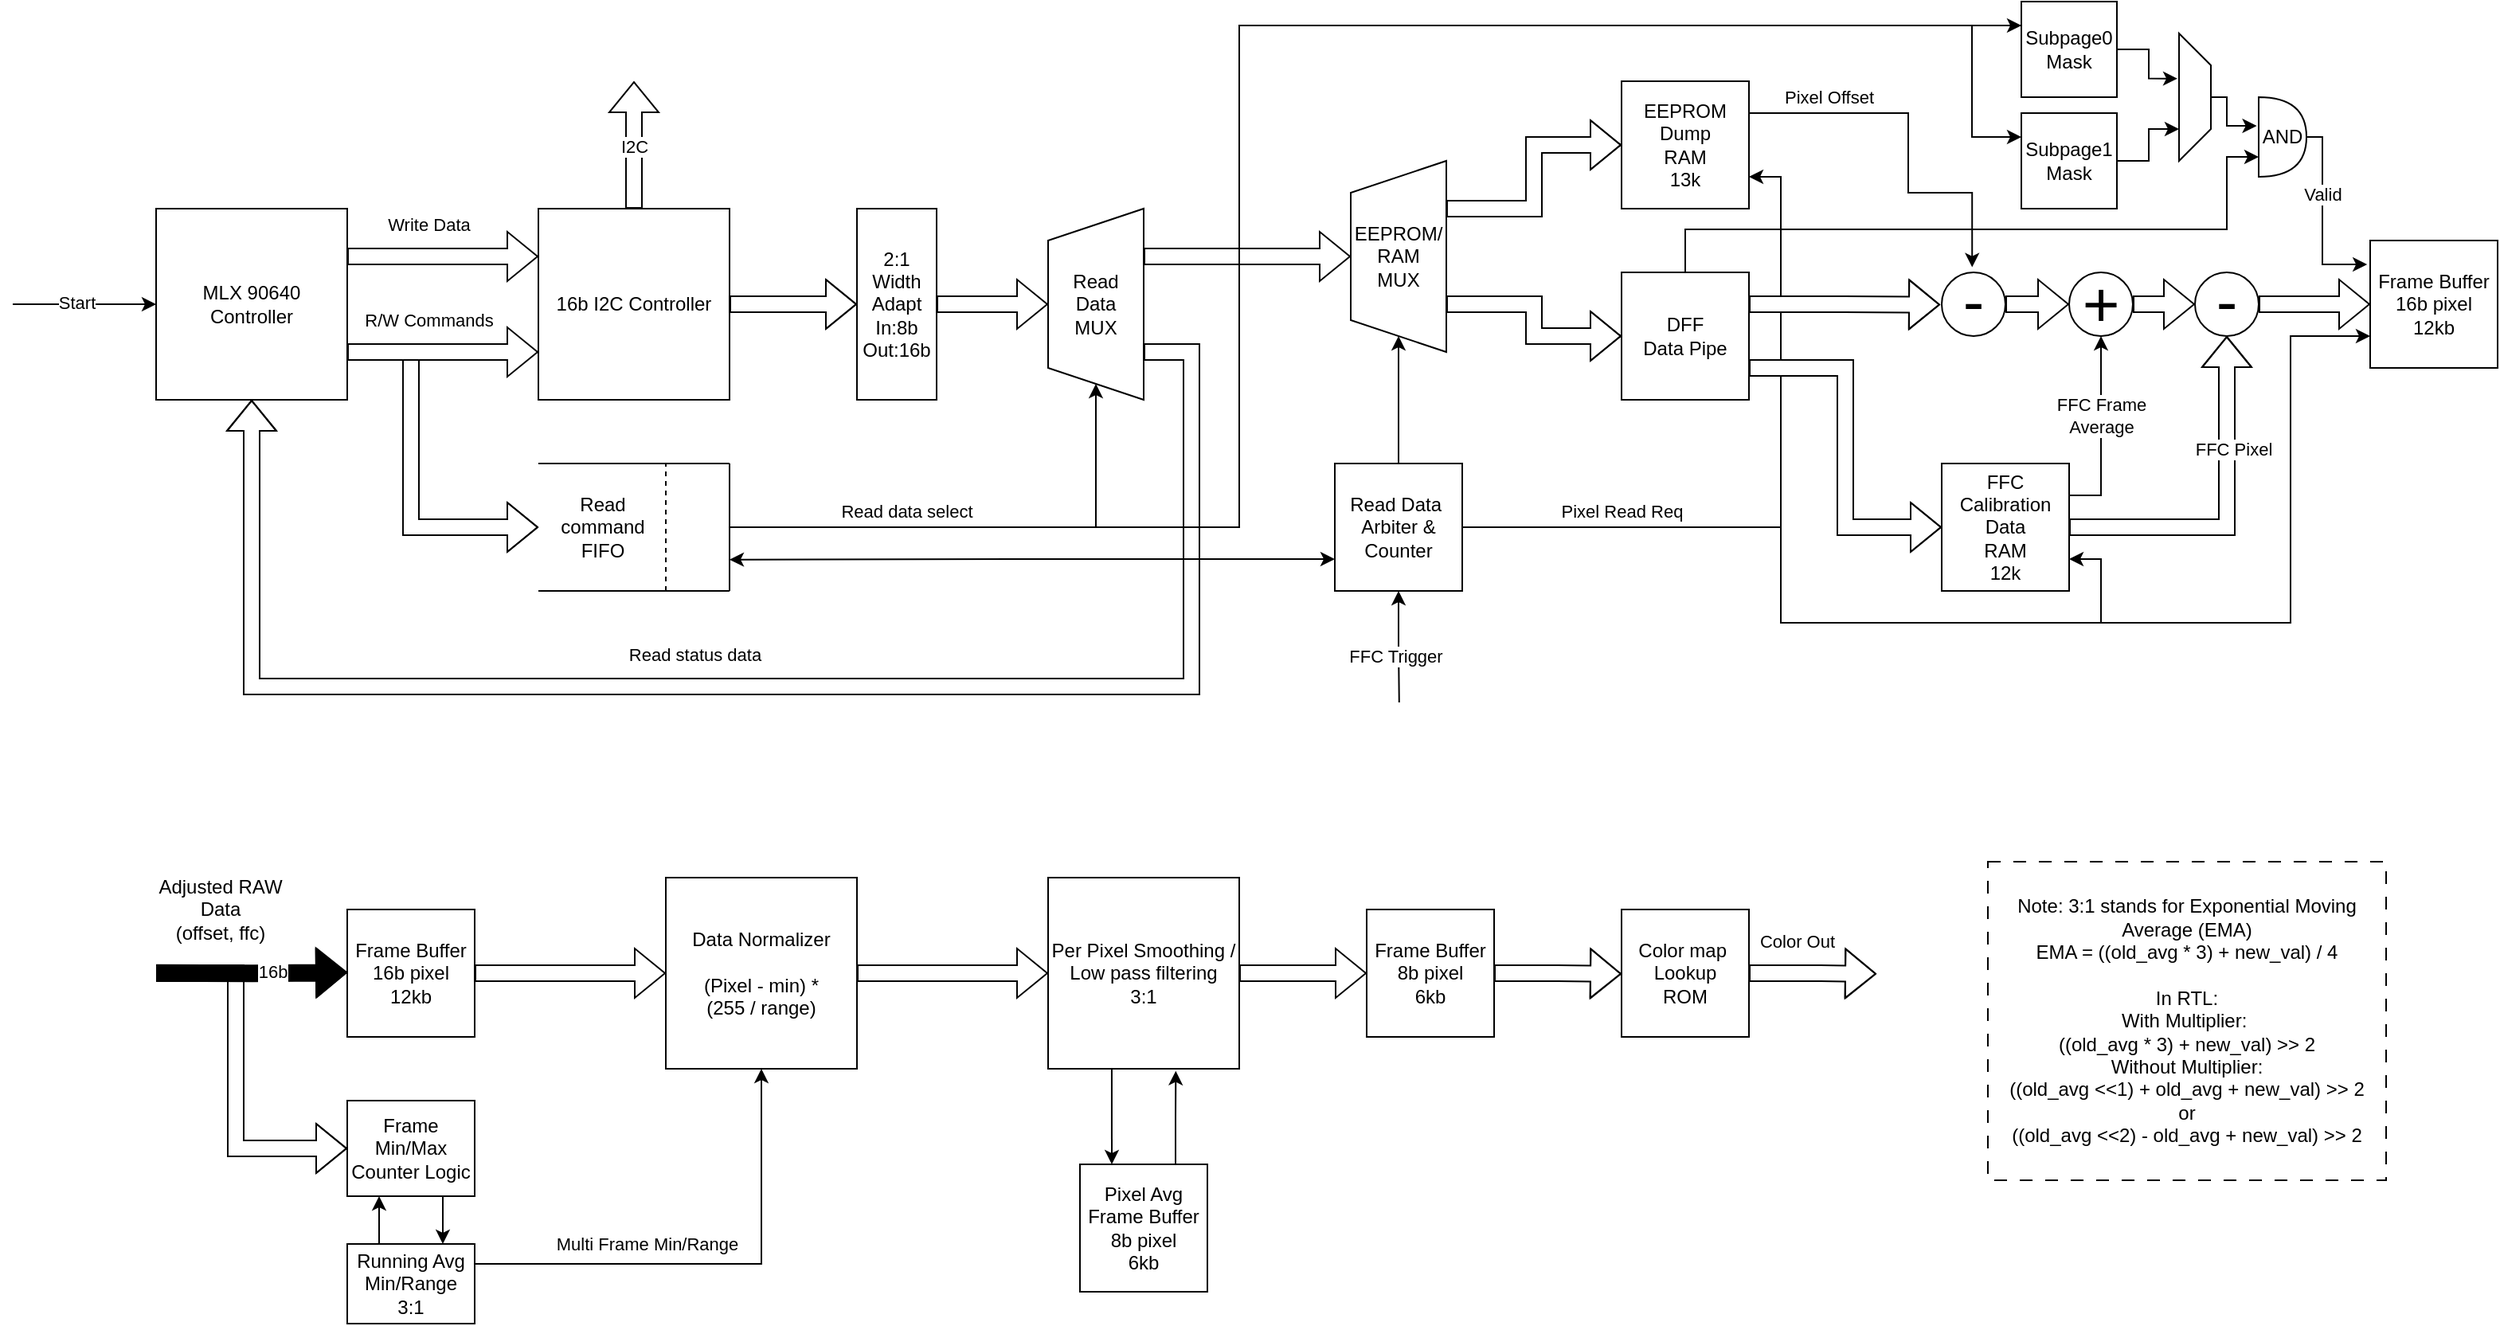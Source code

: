 <mxfile version="27.0.9">
  <diagram name="Page-1" id="Z5RqiM7LCU__gy7F8cRa">
    <mxGraphModel dx="1722" dy="1005" grid="1" gridSize="10" guides="1" tooltips="1" connect="1" arrows="1" fold="1" page="1" pageScale="1" pageWidth="827" pageHeight="1169" math="0" shadow="0">
      <root>
        <mxCell id="0" />
        <mxCell id="1" parent="0" />
        <mxCell id="lbUoqilaZoEb2tJVVRry-9" style="edgeStyle=orthogonalEdgeStyle;rounded=0;orthogonalLoop=1;jettySize=auto;html=1;exitX=1;exitY=0.75;exitDx=0;exitDy=0;shape=flexArrow;" parent="1" source="lbUoqilaZoEb2tJVVRry-1" edge="1">
          <mxGeometry relative="1" as="geometry">
            <mxPoint x="360" y="400" as="targetPoint" />
            <Array as="points">
              <mxPoint x="280" y="290" />
              <mxPoint x="280" y="400" />
            </Array>
          </mxGeometry>
        </mxCell>
        <mxCell id="lbUoqilaZoEb2tJVVRry-10" style="edgeStyle=orthogonalEdgeStyle;rounded=0;orthogonalLoop=1;jettySize=auto;html=1;exitX=1;exitY=0.75;exitDx=0;exitDy=0;entryX=0;entryY=0.75;entryDx=0;entryDy=0;shape=flexArrow;fillColor=default;" parent="1" source="lbUoqilaZoEb2tJVVRry-1" target="lbUoqilaZoEb2tJVVRry-2" edge="1">
          <mxGeometry relative="1" as="geometry" />
        </mxCell>
        <mxCell id="lbUoqilaZoEb2tJVVRry-11" value="R/W Commands" style="edgeLabel;html=1;align=center;verticalAlign=middle;resizable=0;points=[];" parent="lbUoqilaZoEb2tJVVRry-10" vertex="1" connectable="0">
          <mxGeometry x="0.123" y="1" relative="1" as="geometry">
            <mxPoint x="-17" y="-19" as="offset" />
          </mxGeometry>
        </mxCell>
        <mxCell id="lbUoqilaZoEb2tJVVRry-17" style="edgeStyle=orthogonalEdgeStyle;rounded=0;orthogonalLoop=1;jettySize=auto;html=1;exitX=1;exitY=0.25;exitDx=0;exitDy=0;entryX=0;entryY=0.25;entryDx=0;entryDy=0;shape=flexArrow;" parent="1" source="lbUoqilaZoEb2tJVVRry-1" target="lbUoqilaZoEb2tJVVRry-2" edge="1">
          <mxGeometry relative="1" as="geometry" />
        </mxCell>
        <mxCell id="lbUoqilaZoEb2tJVVRry-18" value="Write Data" style="edgeLabel;html=1;align=center;verticalAlign=middle;resizable=0;points=[];" parent="lbUoqilaZoEb2tJVVRry-17" vertex="1" connectable="0">
          <mxGeometry x="-0.262" relative="1" as="geometry">
            <mxPoint x="6" y="-20" as="offset" />
          </mxGeometry>
        </mxCell>
        <mxCell id="lbUoqilaZoEb2tJVVRry-1" value="MLX 90640&lt;div&gt;Controller&lt;/div&gt;" style="whiteSpace=wrap;html=1;aspect=fixed;" parent="1" vertex="1">
          <mxGeometry x="120" y="200" width="120" height="120" as="geometry" />
        </mxCell>
        <mxCell id="lbUoqilaZoEb2tJVVRry-20" style="edgeStyle=orthogonalEdgeStyle;rounded=0;orthogonalLoop=1;jettySize=auto;html=1;exitX=1;exitY=0.5;exitDx=0;exitDy=0;shape=flexArrow;" parent="1" source="lbUoqilaZoEb2tJVVRry-2" edge="1">
          <mxGeometry relative="1" as="geometry">
            <mxPoint x="560" y="260" as="targetPoint" />
          </mxGeometry>
        </mxCell>
        <mxCell id="lbUoqilaZoEb2tJVVRry-2" value="16b I2C Controller" style="rounded=0;whiteSpace=wrap;html=1;" parent="1" vertex="1">
          <mxGeometry x="360" y="200" width="120" height="120" as="geometry" />
        </mxCell>
        <mxCell id="lbUoqilaZoEb2tJVVRry-13" value="" style="shape=flexArrow;endArrow=classic;html=1;rounded=0;exitX=0.5;exitY=0;exitDx=0;exitDy=0;" parent="1" source="lbUoqilaZoEb2tJVVRry-2" edge="1">
          <mxGeometry width="50" height="50" relative="1" as="geometry">
            <mxPoint x="440" y="180" as="sourcePoint" />
            <mxPoint x="420" y="120" as="targetPoint" />
          </mxGeometry>
        </mxCell>
        <mxCell id="lbUoqilaZoEb2tJVVRry-14" value="I2C" style="edgeLabel;html=1;align=center;verticalAlign=middle;resizable=0;points=[];" parent="lbUoqilaZoEb2tJVVRry-13" vertex="1" connectable="0">
          <mxGeometry x="-0.436" y="3" relative="1" as="geometry">
            <mxPoint x="3" y="-17" as="offset" />
          </mxGeometry>
        </mxCell>
        <mxCell id="lbUoqilaZoEb2tJVVRry-15" value="" style="endArrow=classic;html=1;rounded=0;entryX=0;entryY=0.5;entryDx=0;entryDy=0;" parent="1" target="lbUoqilaZoEb2tJVVRry-1" edge="1">
          <mxGeometry width="50" height="50" relative="1" as="geometry">
            <mxPoint x="30" y="260" as="sourcePoint" />
            <mxPoint x="90" y="220" as="targetPoint" />
          </mxGeometry>
        </mxCell>
        <mxCell id="lbUoqilaZoEb2tJVVRry-16" value="Start" style="edgeLabel;html=1;align=center;verticalAlign=middle;resizable=0;points=[];" parent="lbUoqilaZoEb2tJVVRry-15" vertex="1" connectable="0">
          <mxGeometry x="-0.516" y="1" relative="1" as="geometry">
            <mxPoint x="18" as="offset" />
          </mxGeometry>
        </mxCell>
        <mxCell id="lbUoqilaZoEb2tJVVRry-31" style="edgeStyle=orthogonalEdgeStyle;rounded=0;orthogonalLoop=1;jettySize=auto;html=1;exitX=0.25;exitY=1;exitDx=0;exitDy=0;entryX=0.5;entryY=1;entryDx=0;entryDy=0;shape=flexArrow;" parent="1" source="lbUoqilaZoEb2tJVVRry-19" target="lbUoqilaZoEb2tJVVRry-1" edge="1">
          <mxGeometry relative="1" as="geometry">
            <Array as="points">
              <mxPoint x="770" y="290" />
              <mxPoint x="770" y="500" />
              <mxPoint x="180" y="500" />
            </Array>
          </mxGeometry>
        </mxCell>
        <mxCell id="lbUoqilaZoEb2tJVVRry-32" value="Read status data" style="edgeLabel;html=1;align=center;verticalAlign=middle;resizable=0;points=[];" parent="lbUoqilaZoEb2tJVVRry-31" vertex="1" connectable="0">
          <mxGeometry x="0.055" y="2" relative="1" as="geometry">
            <mxPoint x="-19" y="-22" as="offset" />
          </mxGeometry>
        </mxCell>
        <mxCell id="lbUoqilaZoEb2tJVVRry-36" style="edgeStyle=orthogonalEdgeStyle;rounded=0;orthogonalLoop=1;jettySize=auto;html=1;exitX=0.75;exitY=1;exitDx=0;exitDy=0;entryX=0.5;entryY=0;entryDx=0;entryDy=0;shape=flexArrow;" parent="1" source="lbUoqilaZoEb2tJVVRry-19" target="lbUoqilaZoEb2tJVVRry-35" edge="1">
          <mxGeometry relative="1" as="geometry" />
        </mxCell>
        <mxCell id="lbUoqilaZoEb2tJVVRry-19" value="Read&lt;div&gt;Data&lt;/div&gt;&lt;div&gt;MUX&lt;/div&gt;" style="shape=trapezoid;perimeter=trapezoidPerimeter;whiteSpace=wrap;html=1;fixedSize=1;direction=north;" parent="1" vertex="1">
          <mxGeometry x="680" y="200" width="60" height="120" as="geometry" />
        </mxCell>
        <mxCell id="lbUoqilaZoEb2tJVVRry-21" value="" style="group" parent="1" vertex="1" connectable="0">
          <mxGeometry x="360" y="360" width="120" height="80" as="geometry" />
        </mxCell>
        <mxCell id="lbUoqilaZoEb2tJVVRry-3" value="" style="endArrow=none;html=1;rounded=0;movable=1;resizable=1;rotatable=1;deletable=1;editable=1;locked=0;connectable=1;" parent="lbUoqilaZoEb2tJVVRry-21" edge="1">
          <mxGeometry width="50" height="50" relative="1" as="geometry">
            <mxPoint as="sourcePoint" />
            <mxPoint x="120" as="targetPoint" />
          </mxGeometry>
        </mxCell>
        <mxCell id="lbUoqilaZoEb2tJVVRry-4" value="" style="endArrow=none;html=1;rounded=0;movable=1;resizable=1;rotatable=1;deletable=1;editable=1;locked=0;connectable=1;" parent="lbUoqilaZoEb2tJVVRry-21" edge="1">
          <mxGeometry width="50" height="50" relative="1" as="geometry">
            <mxPoint x="120" y="80" as="sourcePoint" />
            <mxPoint x="120" as="targetPoint" />
          </mxGeometry>
        </mxCell>
        <mxCell id="lbUoqilaZoEb2tJVVRry-5" value="" style="endArrow=none;html=1;rounded=0;movable=1;resizable=1;rotatable=1;deletable=1;editable=1;locked=0;connectable=1;" parent="lbUoqilaZoEb2tJVVRry-21" edge="1">
          <mxGeometry width="50" height="50" relative="1" as="geometry">
            <mxPoint y="80" as="sourcePoint" />
            <mxPoint x="120" y="80" as="targetPoint" />
          </mxGeometry>
        </mxCell>
        <mxCell id="lbUoqilaZoEb2tJVVRry-6" value="" style="endArrow=none;dashed=1;html=1;rounded=0;movable=1;resizable=1;rotatable=1;deletable=1;editable=1;locked=0;connectable=1;" parent="lbUoqilaZoEb2tJVVRry-21" edge="1">
          <mxGeometry width="50" height="50" relative="1" as="geometry">
            <mxPoint x="80" y="80" as="sourcePoint" />
            <mxPoint x="80" as="targetPoint" />
          </mxGeometry>
        </mxCell>
        <mxCell id="lbUoqilaZoEb2tJVVRry-12" value="Read&lt;div&gt;command&lt;/div&gt;&lt;div&gt;FIFO&lt;/div&gt;" style="text;html=1;align=center;verticalAlign=middle;resizable=1;points=[];autosize=1;strokeColor=none;fillColor=none;movable=1;rotatable=1;deletable=1;editable=1;locked=0;connectable=1;" parent="lbUoqilaZoEb2tJVVRry-21" vertex="1">
          <mxGeometry y="10" width="80" height="60" as="geometry" />
        </mxCell>
        <mxCell id="lbUoqilaZoEb2tJVVRry-29" value="" style="endArrow=classic;html=1;rounded=0;entryX=0;entryY=0.5;entryDx=0;entryDy=0;" parent="1" target="lbUoqilaZoEb2tJVVRry-19" edge="1">
          <mxGeometry width="50" height="50" relative="1" as="geometry">
            <mxPoint x="480" y="400" as="sourcePoint" />
            <mxPoint x="580" y="420" as="targetPoint" />
            <Array as="points">
              <mxPoint x="710" y="400" />
            </Array>
          </mxGeometry>
        </mxCell>
        <mxCell id="lbUoqilaZoEb2tJVVRry-30" value="Read data select" style="edgeLabel;html=1;align=center;verticalAlign=middle;resizable=0;points=[];" parent="lbUoqilaZoEb2tJVVRry-29" vertex="1" connectable="0">
          <mxGeometry x="-0.157" relative="1" as="geometry">
            <mxPoint x="-24" y="-10" as="offset" />
          </mxGeometry>
        </mxCell>
        <mxCell id="lbUoqilaZoEb2tJVVRry-34" style="edgeStyle=orthogonalEdgeStyle;rounded=0;orthogonalLoop=1;jettySize=auto;html=1;exitX=1;exitY=0.5;exitDx=0;exitDy=0;entryX=0.5;entryY=0;entryDx=0;entryDy=0;shape=flexArrow;" parent="1" source="lbUoqilaZoEb2tJVVRry-33" target="lbUoqilaZoEb2tJVVRry-19" edge="1">
          <mxGeometry relative="1" as="geometry" />
        </mxCell>
        <mxCell id="lbUoqilaZoEb2tJVVRry-33" value="2:1&lt;div&gt;Width&lt;/div&gt;&lt;div&gt;Adapt&lt;/div&gt;&lt;div&gt;In:8b&lt;/div&gt;&lt;div&gt;Out:16b&lt;/div&gt;" style="rounded=0;whiteSpace=wrap;html=1;" parent="1" vertex="1">
          <mxGeometry x="560" y="200" width="50" height="120" as="geometry" />
        </mxCell>
        <mxCell id="AjnUHqNHS5n231RBb-82-1" style="edgeStyle=orthogonalEdgeStyle;rounded=0;orthogonalLoop=1;jettySize=auto;html=1;exitX=0.75;exitY=1;exitDx=0;exitDy=0;entryX=0;entryY=0.5;entryDx=0;entryDy=0;shape=flexArrow;" edge="1" parent="1" source="lbUoqilaZoEb2tJVVRry-35" target="lbUoqilaZoEb2tJVVRry-37">
          <mxGeometry relative="1" as="geometry" />
        </mxCell>
        <mxCell id="lbUoqilaZoEb2tJVVRry-35" value="EEPROM/&lt;div&gt;RAM&lt;/div&gt;&lt;div&gt;MUX&lt;/div&gt;" style="shape=trapezoid;perimeter=trapezoidPerimeter;whiteSpace=wrap;html=1;fixedSize=1;direction=north;" parent="1" vertex="1">
          <mxGeometry x="870" y="170" width="60" height="120" as="geometry" />
        </mxCell>
        <mxCell id="AjnUHqNHS5n231RBb-82-2" style="edgeStyle=orthogonalEdgeStyle;rounded=0;orthogonalLoop=1;jettySize=auto;html=1;exitX=0.25;exitY=1;exitDx=0;exitDy=0;entryX=0;entryY=0.5;entryDx=0;entryDy=0;shape=flexArrow;fillColor=default;fillStyle=solid;" edge="1" parent="1" source="lbUoqilaZoEb2tJVVRry-35" target="lbUoqilaZoEb2tJVVRry-44">
          <mxGeometry relative="1" as="geometry" />
        </mxCell>
        <mxCell id="lbUoqilaZoEb2tJVVRry-37" value="EEPROM&lt;div&gt;Dump&lt;/div&gt;&lt;div&gt;RAM&lt;/div&gt;&lt;div&gt;13k&lt;/div&gt;" style="whiteSpace=wrap;html=1;aspect=fixed;" parent="1" vertex="1">
          <mxGeometry x="1040" y="120" width="80" height="80" as="geometry" />
        </mxCell>
        <mxCell id="AjnUHqNHS5n231RBb-82-7" style="edgeStyle=orthogonalEdgeStyle;rounded=0;orthogonalLoop=1;jettySize=auto;html=1;exitX=1;exitY=0.75;exitDx=0;exitDy=0;startArrow=classic;startFill=1;endArrow=none;" edge="1" parent="1" source="lbUoqilaZoEb2tJVVRry-38">
          <mxGeometry relative="1" as="geometry">
            <mxPoint x="1140" y="400" as="targetPoint" />
            <Array as="points">
              <mxPoint x="1341" y="420" />
              <mxPoint x="1341" y="460" />
              <mxPoint x="1140" y="460" />
            </Array>
          </mxGeometry>
        </mxCell>
        <mxCell id="AjnUHqNHS5n231RBb-82-18" style="edgeStyle=orthogonalEdgeStyle;rounded=0;orthogonalLoop=1;jettySize=auto;html=1;exitX=1;exitY=0.25;exitDx=0;exitDy=0;entryX=0.5;entryY=1;entryDx=0;entryDy=0;" edge="1" parent="1" source="lbUoqilaZoEb2tJVVRry-38" target="AjnUHqNHS5n231RBb-82-13">
          <mxGeometry relative="1" as="geometry" />
        </mxCell>
        <mxCell id="AjnUHqNHS5n231RBb-82-19" value="FFC Frame&lt;div&gt;Average&lt;/div&gt;" style="edgeLabel;html=1;align=center;verticalAlign=middle;resizable=0;points=[];" vertex="1" connectable="0" parent="AjnUHqNHS5n231RBb-82-18">
          <mxGeometry x="0.391" y="-1" relative="1" as="geometry">
            <mxPoint x="-1" y="13" as="offset" />
          </mxGeometry>
        </mxCell>
        <mxCell id="AjnUHqNHS5n231RBb-82-22" style="edgeStyle=orthogonalEdgeStyle;rounded=0;orthogonalLoop=1;jettySize=auto;html=1;exitX=1;exitY=0.5;exitDx=0;exitDy=0;entryX=0.5;entryY=1;entryDx=0;entryDy=0;shape=flexArrow;" edge="1" parent="1" source="lbUoqilaZoEb2tJVVRry-38" target="AjnUHqNHS5n231RBb-82-20">
          <mxGeometry relative="1" as="geometry" />
        </mxCell>
        <mxCell id="AjnUHqNHS5n231RBb-82-23" value="FFC Pixel" style="edgeLabel;html=1;align=center;verticalAlign=middle;resizable=0;points=[];" vertex="1" connectable="0" parent="AjnUHqNHS5n231RBb-82-22">
          <mxGeometry x="0.358" y="-4" relative="1" as="geometry">
            <mxPoint as="offset" />
          </mxGeometry>
        </mxCell>
        <mxCell id="lbUoqilaZoEb2tJVVRry-38" value="FFC&lt;div&gt;Calibration&lt;/div&gt;&lt;div&gt;Data&lt;/div&gt;&lt;div&gt;RAM&lt;/div&gt;&lt;div&gt;12k&lt;/div&gt;" style="whiteSpace=wrap;html=1;aspect=fixed;" parent="1" vertex="1">
          <mxGeometry x="1241" y="360" width="80" height="80" as="geometry" />
        </mxCell>
        <mxCell id="lbUoqilaZoEb2tJVVRry-41" style="edgeStyle=orthogonalEdgeStyle;rounded=0;orthogonalLoop=1;jettySize=auto;html=1;exitX=0.5;exitY=0;exitDx=0;exitDy=0;entryX=0;entryY=0.5;entryDx=0;entryDy=0;" parent="1" source="lbUoqilaZoEb2tJVVRry-40" target="lbUoqilaZoEb2tJVVRry-35" edge="1">
          <mxGeometry relative="1" as="geometry" />
        </mxCell>
        <mxCell id="AjnUHqNHS5n231RBb-82-4" style="edgeStyle=orthogonalEdgeStyle;rounded=0;orthogonalLoop=1;jettySize=auto;html=1;exitX=1;exitY=0.5;exitDx=0;exitDy=0;entryX=1;entryY=0.75;entryDx=0;entryDy=0;" edge="1" parent="1" source="lbUoqilaZoEb2tJVVRry-40" target="lbUoqilaZoEb2tJVVRry-37">
          <mxGeometry relative="1" as="geometry" />
        </mxCell>
        <mxCell id="AjnUHqNHS5n231RBb-82-5" value="Pixel Read Req" style="edgeLabel;html=1;align=center;verticalAlign=middle;resizable=0;points=[];" vertex="1" connectable="0" parent="AjnUHqNHS5n231RBb-82-4">
          <mxGeometry x="-0.424" y="-2" relative="1" as="geometry">
            <mxPoint x="-27" y="-12" as="offset" />
          </mxGeometry>
        </mxCell>
        <mxCell id="lbUoqilaZoEb2tJVVRry-43" style="edgeStyle=orthogonalEdgeStyle;rounded=0;orthogonalLoop=1;jettySize=auto;html=1;exitX=0;exitY=0.75;exitDx=0;exitDy=0;startArrow=classic;startFill=1;" parent="1" source="lbUoqilaZoEb2tJVVRry-40" edge="1">
          <mxGeometry relative="1" as="geometry">
            <mxPoint x="480" y="420.333" as="targetPoint" />
          </mxGeometry>
        </mxCell>
        <mxCell id="AjnUHqNHS5n231RBb-82-58" style="edgeStyle=orthogonalEdgeStyle;rounded=0;orthogonalLoop=1;jettySize=auto;html=1;exitX=0.5;exitY=1;exitDx=0;exitDy=0;startArrow=classic;startFill=1;endArrow=none;" edge="1" parent="1" source="lbUoqilaZoEb2tJVVRry-40">
          <mxGeometry relative="1" as="geometry">
            <mxPoint x="900.4" y="510" as="targetPoint" />
          </mxGeometry>
        </mxCell>
        <mxCell id="AjnUHqNHS5n231RBb-82-59" value="FFC Trigger" style="edgeLabel;html=1;align=center;verticalAlign=middle;resizable=0;points=[];" vertex="1" connectable="0" parent="AjnUHqNHS5n231RBb-82-58">
          <mxGeometry x="0.188" y="-3" relative="1" as="geometry">
            <mxPoint as="offset" />
          </mxGeometry>
        </mxCell>
        <mxCell id="lbUoqilaZoEb2tJVVRry-40" value="Read Data&amp;nbsp;&lt;div&gt;Arbiter &amp;amp; Counter&lt;/div&gt;" style="rounded=0;whiteSpace=wrap;html=1;" parent="1" vertex="1">
          <mxGeometry x="860" y="360" width="80" height="80" as="geometry" />
        </mxCell>
        <mxCell id="AjnUHqNHS5n231RBb-82-6" style="edgeStyle=orthogonalEdgeStyle;rounded=0;orthogonalLoop=1;jettySize=auto;html=1;exitX=1;exitY=0.75;exitDx=0;exitDy=0;entryX=0;entryY=0.5;entryDx=0;entryDy=0;shape=flexArrow;fillColor=default;fillStyle=solid;" edge="1" parent="1" source="lbUoqilaZoEb2tJVVRry-44" target="lbUoqilaZoEb2tJVVRry-38">
          <mxGeometry relative="1" as="geometry" />
        </mxCell>
        <mxCell id="AjnUHqNHS5n231RBb-82-15" style="edgeStyle=orthogonalEdgeStyle;rounded=0;orthogonalLoop=1;jettySize=auto;html=1;exitX=1;exitY=0.25;exitDx=0;exitDy=0;shape=flexArrow;fillColor=default;" edge="1" parent="1" source="lbUoqilaZoEb2tJVVRry-44">
          <mxGeometry relative="1" as="geometry">
            <mxPoint x="1240" y="260.286" as="targetPoint" />
          </mxGeometry>
        </mxCell>
        <mxCell id="lbUoqilaZoEb2tJVVRry-44" value="DFF&lt;div&gt;Data Pipe&lt;/div&gt;" style="rounded=0;whiteSpace=wrap;html=1;" parent="1" vertex="1">
          <mxGeometry x="1040" y="240" width="80" height="80" as="geometry" />
        </mxCell>
        <mxCell id="AjnUHqNHS5n231RBb-82-17" style="edgeStyle=orthogonalEdgeStyle;rounded=0;orthogonalLoop=1;jettySize=auto;html=1;exitX=1;exitY=0.5;exitDx=0;exitDy=0;entryX=0;entryY=0.5;entryDx=0;entryDy=0;shape=flexArrow;" edge="1" parent="1" source="AjnUHqNHS5n231RBb-82-12" target="AjnUHqNHS5n231RBb-82-13">
          <mxGeometry relative="1" as="geometry" />
        </mxCell>
        <mxCell id="AjnUHqNHS5n231RBb-82-12" value="&lt;font style=&quot;font-size: 40px;&quot;&gt;-&lt;/font&gt;" style="ellipse;whiteSpace=wrap;html=1;aspect=fixed;verticalAlign=middle;spacingBottom=7;" vertex="1" parent="1">
          <mxGeometry x="1241" y="240" width="40" height="40" as="geometry" />
        </mxCell>
        <mxCell id="AjnUHqNHS5n231RBb-82-21" style="edgeStyle=orthogonalEdgeStyle;rounded=0;orthogonalLoop=1;jettySize=auto;html=1;exitX=1;exitY=0.5;exitDx=0;exitDy=0;entryX=0;entryY=0.5;entryDx=0;entryDy=0;shape=flexArrow;" edge="1" parent="1" source="AjnUHqNHS5n231RBb-82-13" target="AjnUHqNHS5n231RBb-82-20">
          <mxGeometry relative="1" as="geometry" />
        </mxCell>
        <mxCell id="AjnUHqNHS5n231RBb-82-13" value="&lt;font style=&quot;font-size: 40px;&quot;&gt;+&lt;/font&gt;" style="ellipse;whiteSpace=wrap;html=1;aspect=fixed;verticalAlign=middle;spacingBottom=2;" vertex="1" parent="1">
          <mxGeometry x="1321" y="240" width="40" height="40" as="geometry" />
        </mxCell>
        <mxCell id="AjnUHqNHS5n231RBb-82-14" style="edgeStyle=orthogonalEdgeStyle;rounded=0;orthogonalLoop=1;jettySize=auto;html=1;exitX=1;exitY=0.25;exitDx=0;exitDy=0;entryX=0.478;entryY=-0.08;entryDx=0;entryDy=0;entryPerimeter=0;" edge="1" parent="1" source="lbUoqilaZoEb2tJVVRry-37" target="AjnUHqNHS5n231RBb-82-12">
          <mxGeometry relative="1" as="geometry">
            <Array as="points">
              <mxPoint x="1220" y="140" />
              <mxPoint x="1220" y="190" />
              <mxPoint x="1260" y="190" />
            </Array>
          </mxGeometry>
        </mxCell>
        <mxCell id="AjnUHqNHS5n231RBb-82-16" value="Pixel Offset" style="edgeLabel;html=1;align=center;verticalAlign=middle;resizable=0;points=[];" vertex="1" connectable="0" parent="AjnUHqNHS5n231RBb-82-14">
          <mxGeometry x="-0.28" y="-1" relative="1" as="geometry">
            <mxPoint x="-36" y="-11" as="offset" />
          </mxGeometry>
        </mxCell>
        <mxCell id="AjnUHqNHS5n231RBb-82-25" style="edgeStyle=orthogonalEdgeStyle;rounded=0;orthogonalLoop=1;jettySize=auto;html=1;exitX=1;exitY=0.5;exitDx=0;exitDy=0;entryX=0;entryY=0.5;entryDx=0;entryDy=0;shape=flexArrow;" edge="1" parent="1" source="AjnUHqNHS5n231RBb-82-20" target="AjnUHqNHS5n231RBb-82-24">
          <mxGeometry relative="1" as="geometry" />
        </mxCell>
        <mxCell id="AjnUHqNHS5n231RBb-82-20" value="&lt;font style=&quot;font-size: 40px;&quot;&gt;-&lt;/font&gt;" style="ellipse;whiteSpace=wrap;html=1;aspect=fixed;verticalAlign=middle;spacingBottom=7;" vertex="1" parent="1">
          <mxGeometry x="1400" y="240" width="40" height="40" as="geometry" />
        </mxCell>
        <mxCell id="AjnUHqNHS5n231RBb-82-26" style="edgeStyle=orthogonalEdgeStyle;rounded=0;orthogonalLoop=1;jettySize=auto;html=1;exitX=0;exitY=0.75;exitDx=0;exitDy=0;startArrow=classic;startFill=1;endArrow=none;" edge="1" parent="1" source="AjnUHqNHS5n231RBb-82-24">
          <mxGeometry relative="1" as="geometry">
            <mxPoint x="1340" y="460" as="targetPoint" />
            <Array as="points">
              <mxPoint x="1460" y="280" />
              <mxPoint x="1460" y="460" />
            </Array>
          </mxGeometry>
        </mxCell>
        <mxCell id="AjnUHqNHS5n231RBb-82-24" value="Frame Buffer&lt;div&gt;16b pixel&lt;/div&gt;&lt;div&gt;12kb&lt;/div&gt;" style="whiteSpace=wrap;html=1;aspect=fixed;" vertex="1" parent="1">
          <mxGeometry x="1510" y="220" width="80" height="80" as="geometry" />
        </mxCell>
        <mxCell id="AjnUHqNHS5n231RBb-82-27" value="Frame Buffer&lt;div&gt;16b pixel&lt;/div&gt;&lt;div&gt;12kb&lt;/div&gt;" style="whiteSpace=wrap;html=1;aspect=fixed;" vertex="1" parent="1">
          <mxGeometry x="240" y="640" width="80" height="80" as="geometry" />
        </mxCell>
        <mxCell id="AjnUHqNHS5n231RBb-82-29" value="Adjusted RAW&lt;div&gt;Data&lt;/div&gt;&lt;div&gt;(offset, ffc)&lt;/div&gt;" style="text;html=1;align=center;verticalAlign=middle;resizable=0;points=[];autosize=1;strokeColor=none;fillColor=none;" vertex="1" parent="1">
          <mxGeometry x="110" y="610" width="100" height="60" as="geometry" />
        </mxCell>
        <mxCell id="AjnUHqNHS5n231RBb-82-28" style="edgeStyle=orthogonalEdgeStyle;rounded=0;orthogonalLoop=1;jettySize=auto;html=1;exitX=0;exitY=0.5;exitDx=0;exitDy=0;startArrow=classic;startFill=0;endArrow=none;shape=flexArrow;fillColor=#000000;fillStyle=solid;" edge="1" parent="1">
          <mxGeometry relative="1" as="geometry">
            <mxPoint x="120" y="679.893" as="targetPoint" />
            <mxPoint x="240" y="679.56" as="sourcePoint" />
          </mxGeometry>
        </mxCell>
        <mxCell id="AjnUHqNHS5n231RBb-82-30" value="16b" style="edgeLabel;html=1;align=center;verticalAlign=middle;resizable=0;points=[];" vertex="1" connectable="0" parent="AjnUHqNHS5n231RBb-82-28">
          <mxGeometry x="-0.215" y="-1" relative="1" as="geometry">
            <mxPoint as="offset" />
          </mxGeometry>
        </mxCell>
        <mxCell id="AjnUHqNHS5n231RBb-82-68" style="edgeStyle=orthogonalEdgeStyle;rounded=0;orthogonalLoop=1;jettySize=auto;html=1;exitX=0.75;exitY=1;exitDx=0;exitDy=0;entryX=0.75;entryY=0;entryDx=0;entryDy=0;" edge="1" parent="1" source="AjnUHqNHS5n231RBb-82-31" target="AjnUHqNHS5n231RBb-82-64">
          <mxGeometry relative="1" as="geometry" />
        </mxCell>
        <mxCell id="AjnUHqNHS5n231RBb-82-31" value="Frame&lt;div&gt;Min/Max&lt;/div&gt;&lt;div&gt;Counter Logic&lt;/div&gt;" style="rounded=0;whiteSpace=wrap;html=1;" vertex="1" parent="1">
          <mxGeometry x="240" y="760" width="80" height="60" as="geometry" />
        </mxCell>
        <mxCell id="AjnUHqNHS5n231RBb-82-32" value="Subpage0&lt;div&gt;Mask&lt;/div&gt;" style="whiteSpace=wrap;html=1;aspect=fixed;" vertex="1" parent="1">
          <mxGeometry x="1291" y="70" width="60" height="60" as="geometry" />
        </mxCell>
        <mxCell id="AjnUHqNHS5n231RBb-82-43" style="edgeStyle=orthogonalEdgeStyle;rounded=0;orthogonalLoop=1;jettySize=auto;html=1;exitX=1;exitY=0.5;exitDx=0;exitDy=0;entryX=0.75;entryY=1;entryDx=0;entryDy=0;" edge="1" parent="1" source="AjnUHqNHS5n231RBb-82-33" target="AjnUHqNHS5n231RBb-82-34">
          <mxGeometry relative="1" as="geometry" />
        </mxCell>
        <mxCell id="AjnUHqNHS5n231RBb-82-48" style="edgeStyle=orthogonalEdgeStyle;rounded=0;orthogonalLoop=1;jettySize=auto;html=1;exitX=0;exitY=0.75;exitDx=0;exitDy=0;startArrow=classic;startFill=1;endArrow=none;exitPerimeter=0;entryX=0.5;entryY=0;entryDx=0;entryDy=0;" edge="1" parent="1" source="AjnUHqNHS5n231RBb-82-37" target="lbUoqilaZoEb2tJVVRry-44">
          <mxGeometry relative="1" as="geometry">
            <mxPoint x="1080" y="232.52" as="targetPoint" />
            <mxPoint x="1440" y="160.02" as="sourcePoint" />
            <Array as="points">
              <mxPoint x="1420" y="167" />
              <mxPoint x="1420" y="213" />
              <mxPoint x="1080" y="213" />
            </Array>
          </mxGeometry>
        </mxCell>
        <mxCell id="AjnUHqNHS5n231RBb-82-33" value="Subpage1&lt;div&gt;Mask&lt;/div&gt;" style="whiteSpace=wrap;html=1;aspect=fixed;" vertex="1" parent="1">
          <mxGeometry x="1291" y="140" width="60" height="60" as="geometry" />
        </mxCell>
        <mxCell id="AjnUHqNHS5n231RBb-82-51" style="edgeStyle=orthogonalEdgeStyle;rounded=0;orthogonalLoop=1;jettySize=auto;html=1;exitX=0.5;exitY=0;exitDx=0;exitDy=0;entryX=-0.041;entryY=0.352;entryDx=0;entryDy=0;entryPerimeter=0;" edge="1" parent="1" source="AjnUHqNHS5n231RBb-82-34" target="AjnUHqNHS5n231RBb-82-37">
          <mxGeometry relative="1" as="geometry">
            <mxPoint x="1420" y="150" as="targetPoint" />
            <Array as="points">
              <mxPoint x="1420" y="130" />
              <mxPoint x="1420" y="148" />
              <mxPoint x="1439" y="148" />
            </Array>
          </mxGeometry>
        </mxCell>
        <mxCell id="AjnUHqNHS5n231RBb-82-34" value="" style="shape=trapezoid;perimeter=trapezoidPerimeter;whiteSpace=wrap;html=1;fixedSize=1;direction=south;" vertex="1" parent="1">
          <mxGeometry x="1390" y="90" width="20" height="80" as="geometry" />
        </mxCell>
        <mxCell id="AjnUHqNHS5n231RBb-82-37" value="AND" style="shape=or;whiteSpace=wrap;html=1;direction=east;" vertex="1" parent="1">
          <mxGeometry x="1440" y="130" width="30" height="50" as="geometry" />
        </mxCell>
        <mxCell id="AjnUHqNHS5n231RBb-82-42" style="edgeStyle=orthogonalEdgeStyle;rounded=0;orthogonalLoop=1;jettySize=auto;html=1;exitX=1;exitY=0.5;exitDx=0;exitDy=0;entryX=0.354;entryY=1.05;entryDx=0;entryDy=0;entryPerimeter=0;" edge="1" parent="1" source="AjnUHqNHS5n231RBb-82-32" target="AjnUHqNHS5n231RBb-82-34">
          <mxGeometry relative="1" as="geometry" />
        </mxCell>
        <mxCell id="AjnUHqNHS5n231RBb-82-57" value="" style="shape=flexArrow;endArrow=classic;html=1;rounded=0;entryX=0;entryY=0.5;entryDx=0;entryDy=0;" edge="1" parent="1" target="AjnUHqNHS5n231RBb-82-31">
          <mxGeometry width="50" height="50" relative="1" as="geometry">
            <mxPoint x="120" y="680" as="sourcePoint" />
            <mxPoint x="200" y="770" as="targetPoint" />
            <Array as="points">
              <mxPoint x="170" y="680" />
              <mxPoint x="170" y="790" />
            </Array>
          </mxGeometry>
        </mxCell>
        <mxCell id="AjnUHqNHS5n231RBb-82-45" style="edgeStyle=orthogonalEdgeStyle;rounded=0;orthogonalLoop=1;jettySize=auto;html=1;exitX=1;exitY=0.5;exitDx=0;exitDy=0;exitPerimeter=0;entryX=-0.024;entryY=0.188;entryDx=0;entryDy=0;entryPerimeter=0;" edge="1" parent="1" source="AjnUHqNHS5n231RBb-82-37" target="AjnUHqNHS5n231RBb-82-24">
          <mxGeometry relative="1" as="geometry">
            <Array as="points">
              <mxPoint x="1480" y="155" />
              <mxPoint x="1480" y="235" />
            </Array>
          </mxGeometry>
        </mxCell>
        <mxCell id="AjnUHqNHS5n231RBb-82-46" value="Valid" style="edgeLabel;html=1;align=center;verticalAlign=middle;resizable=0;points=[];" vertex="1" connectable="0" parent="AjnUHqNHS5n231RBb-82-45">
          <mxGeometry x="-0.224" relative="1" as="geometry">
            <mxPoint as="offset" />
          </mxGeometry>
        </mxCell>
        <mxCell id="AjnUHqNHS5n231RBb-82-55" value="" style="endArrow=classic;html=1;rounded=0;entryX=0;entryY=0.25;entryDx=0;entryDy=0;" edge="1" parent="1" target="AjnUHqNHS5n231RBb-82-32">
          <mxGeometry width="50" height="50" relative="1" as="geometry">
            <mxPoint x="710" y="400" as="sourcePoint" />
            <mxPoint x="840" y="90" as="targetPoint" />
            <Array as="points">
              <mxPoint x="800" y="400" />
              <mxPoint x="800" y="85" />
            </Array>
          </mxGeometry>
        </mxCell>
        <mxCell id="AjnUHqNHS5n231RBb-82-56" value="" style="endArrow=classic;html=1;rounded=0;exitX=0;exitY=0.25;exitDx=0;exitDy=0;entryX=0;entryY=0.25;entryDx=0;entryDy=0;" edge="1" parent="1" source="AjnUHqNHS5n231RBb-82-32" target="AjnUHqNHS5n231RBb-82-33">
          <mxGeometry width="50" height="50" relative="1" as="geometry">
            <mxPoint x="1270" y="90" as="sourcePoint" />
            <mxPoint x="1310" y="20" as="targetPoint" />
            <Array as="points">
              <mxPoint x="1260" y="85" />
              <mxPoint x="1260" y="155" />
            </Array>
          </mxGeometry>
        </mxCell>
        <mxCell id="AjnUHqNHS5n231RBb-82-74" style="edgeStyle=orthogonalEdgeStyle;rounded=0;orthogonalLoop=1;jettySize=auto;html=1;exitX=1;exitY=0.5;exitDx=0;exitDy=0;entryX=0;entryY=0.5;entryDx=0;entryDy=0;shape=flexArrow;" edge="1" parent="1" source="AjnUHqNHS5n231RBb-82-60" target="AjnUHqNHS5n231RBb-82-73">
          <mxGeometry relative="1" as="geometry" />
        </mxCell>
        <mxCell id="AjnUHqNHS5n231RBb-82-60" value="Data Normalizer&lt;div&gt;&lt;br&gt;&lt;/div&gt;&lt;div&gt;(Pixel - min) *&lt;/div&gt;&lt;div&gt;(255 / range)&lt;/div&gt;" style="whiteSpace=wrap;html=1;aspect=fixed;" vertex="1" parent="1">
          <mxGeometry x="440" y="620" width="120" height="120" as="geometry" />
        </mxCell>
        <mxCell id="AjnUHqNHS5n231RBb-82-61" style="edgeStyle=orthogonalEdgeStyle;rounded=0;orthogonalLoop=1;jettySize=auto;html=1;exitX=1;exitY=0.5;exitDx=0;exitDy=0;entryX=0;entryY=0.5;entryDx=0;entryDy=0;shape=flexArrow;" edge="1" parent="1" source="AjnUHqNHS5n231RBb-82-27" target="AjnUHqNHS5n231RBb-82-60">
          <mxGeometry relative="1" as="geometry" />
        </mxCell>
        <mxCell id="AjnUHqNHS5n231RBb-82-67" style="edgeStyle=orthogonalEdgeStyle;rounded=0;orthogonalLoop=1;jettySize=auto;html=1;exitX=0.25;exitY=0;exitDx=0;exitDy=0;entryX=0.25;entryY=1;entryDx=0;entryDy=0;" edge="1" parent="1" source="AjnUHqNHS5n231RBb-82-64" target="AjnUHqNHS5n231RBb-82-31">
          <mxGeometry relative="1" as="geometry" />
        </mxCell>
        <mxCell id="AjnUHqNHS5n231RBb-82-69" style="edgeStyle=orthogonalEdgeStyle;rounded=0;orthogonalLoop=1;jettySize=auto;html=1;exitX=1;exitY=0.25;exitDx=0;exitDy=0;entryX=0.5;entryY=1;entryDx=0;entryDy=0;" edge="1" parent="1" source="AjnUHqNHS5n231RBb-82-64" target="AjnUHqNHS5n231RBb-82-60">
          <mxGeometry relative="1" as="geometry" />
        </mxCell>
        <mxCell id="AjnUHqNHS5n231RBb-82-70" value="Multi Frame Min/Range" style="edgeLabel;html=1;align=center;verticalAlign=middle;resizable=0;points=[];" vertex="1" connectable="0" parent="AjnUHqNHS5n231RBb-82-69">
          <mxGeometry x="-0.196" y="-2" relative="1" as="geometry">
            <mxPoint x="-14" y="-15" as="offset" />
          </mxGeometry>
        </mxCell>
        <mxCell id="AjnUHqNHS5n231RBb-82-64" value="Running Avg&lt;div&gt;Min/Range&lt;/div&gt;&lt;div&gt;3:1&lt;/div&gt;" style="rounded=0;whiteSpace=wrap;html=1;" vertex="1" parent="1">
          <mxGeometry x="240" y="850" width="80" height="50" as="geometry" />
        </mxCell>
        <mxCell id="AjnUHqNHS5n231RBb-82-80" style="edgeStyle=orthogonalEdgeStyle;rounded=0;orthogonalLoop=1;jettySize=auto;html=1;exitX=1;exitY=0.5;exitDx=0;exitDy=0;shape=flexArrow;" edge="1" parent="1" source="AjnUHqNHS5n231RBb-82-71">
          <mxGeometry relative="1" as="geometry">
            <mxPoint x="1040" y="680.385" as="targetPoint" />
          </mxGeometry>
        </mxCell>
        <mxCell id="AjnUHqNHS5n231RBb-82-71" value="Frame Buffer&lt;div&gt;8b pixel&lt;/div&gt;&lt;div&gt;6kb&lt;/div&gt;" style="whiteSpace=wrap;html=1;aspect=fixed;" vertex="1" parent="1">
          <mxGeometry x="880" y="640" width="80" height="80" as="geometry" />
        </mxCell>
        <mxCell id="AjnUHqNHS5n231RBb-82-75" style="edgeStyle=orthogonalEdgeStyle;rounded=0;orthogonalLoop=1;jettySize=auto;html=1;exitX=1;exitY=0.5;exitDx=0;exitDy=0;entryX=0;entryY=0.5;entryDx=0;entryDy=0;shape=flexArrow;" edge="1" parent="1" source="AjnUHqNHS5n231RBb-82-73" target="AjnUHqNHS5n231RBb-82-71">
          <mxGeometry relative="1" as="geometry" />
        </mxCell>
        <mxCell id="AjnUHqNHS5n231RBb-82-77" style="edgeStyle=orthogonalEdgeStyle;rounded=0;orthogonalLoop=1;jettySize=auto;html=1;exitX=0.333;exitY=1.004;exitDx=0;exitDy=0;entryX=0.25;entryY=0;entryDx=0;entryDy=0;exitPerimeter=0;" edge="1" parent="1" source="AjnUHqNHS5n231RBb-82-73" target="AjnUHqNHS5n231RBb-82-76">
          <mxGeometry relative="1" as="geometry" />
        </mxCell>
        <mxCell id="AjnUHqNHS5n231RBb-82-73" value="Per Pixel Smoothing / Low pass filtering&lt;div&gt;3:1&lt;/div&gt;" style="whiteSpace=wrap;html=1;aspect=fixed;" vertex="1" parent="1">
          <mxGeometry x="680" y="620" width="120" height="120" as="geometry" />
        </mxCell>
        <mxCell id="AjnUHqNHS5n231RBb-82-76" value="Pixel Avg&lt;br&gt;Frame Buffer&lt;div&gt;8b pixel&lt;/div&gt;&lt;div&gt;6kb&lt;/div&gt;" style="whiteSpace=wrap;html=1;aspect=fixed;" vertex="1" parent="1">
          <mxGeometry x="700" y="800" width="80" height="80" as="geometry" />
        </mxCell>
        <mxCell id="AjnUHqNHS5n231RBb-82-78" style="edgeStyle=orthogonalEdgeStyle;rounded=0;orthogonalLoop=1;jettySize=auto;html=1;exitX=0.75;exitY=0;exitDx=0;exitDy=0;entryX=0.668;entryY=1.011;entryDx=0;entryDy=0;entryPerimeter=0;" edge="1" parent="1" source="AjnUHqNHS5n231RBb-82-76" target="AjnUHqNHS5n231RBb-82-73">
          <mxGeometry relative="1" as="geometry" />
        </mxCell>
        <mxCell id="AjnUHqNHS5n231RBb-82-79" value="Note: 3:1 stands for&amp;nbsp;&lt;span class=&quot;AS6zXT_1nxNlUyUxSDA7&quot;&gt;Exponential Moving Average (EMA)&lt;/span&gt;&lt;div&gt;&lt;span class=&quot;AS6zXT_1nxNlUyUxSDA7&quot;&gt;EMA = ((old_avg * 3) + new_val) / 4&lt;/span&gt;&lt;/div&gt;&lt;div&gt;&lt;span class=&quot;AS6zXT_1nxNlUyUxSDA7&quot;&gt;&lt;br&gt;&lt;/span&gt;&lt;/div&gt;&lt;div&gt;&lt;span class=&quot;AS6zXT_1nxNlUyUxSDA7&quot;&gt;In RTL:&lt;/span&gt;&lt;/div&gt;&lt;div&gt;&lt;span class=&quot;AS6zXT_1nxNlUyUxSDA7&quot;&gt;With Multiplier:&amp;nbsp;&lt;/span&gt;&lt;/div&gt;&lt;div&gt;&lt;span style=&quot;background-color: transparent; color: light-dark(rgb(0, 0, 0), rgb(255, 255, 255));&quot;&gt;((old_avg * 3) + new_val) &amp;gt;&amp;gt; 2&lt;/span&gt;&lt;/div&gt;&lt;div&gt;&lt;span class=&quot;AS6zXT_1nxNlUyUxSDA7&quot;&gt;Without Multiplier:&lt;/span&gt;&lt;/div&gt;&lt;div&gt;&lt;span class=&quot;AS6zXT_1nxNlUyUxSDA7&quot;&gt;((old_avg &amp;lt;&amp;lt;1) + old_avg + new_val) &amp;gt;&amp;gt; 2&lt;/span&gt;&lt;/div&gt;&lt;div&gt;&lt;span class=&quot;AS6zXT_1nxNlUyUxSDA7&quot;&gt;or&lt;/span&gt;&lt;/div&gt;&lt;div&gt;&lt;span class=&quot;AS6zXT_1nxNlUyUxSDA7&quot;&gt;((old_avg &amp;lt;&amp;lt;2) - old_avg + new_val) &amp;gt;&amp;gt; 2&lt;/span&gt;&lt;/div&gt;" style="rounded=0;whiteSpace=wrap;html=1;dashed=1;dashPattern=8 8;" vertex="1" parent="1">
          <mxGeometry x="1270" y="610" width="250" height="200" as="geometry" />
        </mxCell>
        <mxCell id="AjnUHqNHS5n231RBb-82-82" style="edgeStyle=orthogonalEdgeStyle;rounded=0;orthogonalLoop=1;jettySize=auto;html=1;exitX=1;exitY=0.5;exitDx=0;exitDy=0;shape=flexArrow;" edge="1" parent="1" source="AjnUHqNHS5n231RBb-82-81">
          <mxGeometry relative="1" as="geometry">
            <mxPoint x="1200" y="680.385" as="targetPoint" />
          </mxGeometry>
        </mxCell>
        <mxCell id="AjnUHqNHS5n231RBb-82-83" value="Color Out" style="edgeLabel;html=1;align=center;verticalAlign=middle;resizable=0;points=[];" vertex="1" connectable="0" parent="AjnUHqNHS5n231RBb-82-82">
          <mxGeometry x="-0.132" y="-1" relative="1" as="geometry">
            <mxPoint x="-5" y="-21" as="offset" />
          </mxGeometry>
        </mxCell>
        <mxCell id="AjnUHqNHS5n231RBb-82-81" value="Color map&amp;nbsp;&lt;div&gt;Lookup&lt;/div&gt;&lt;div&gt;ROM&lt;/div&gt;" style="whiteSpace=wrap;html=1;aspect=fixed;" vertex="1" parent="1">
          <mxGeometry x="1040" y="640" width="80" height="80" as="geometry" />
        </mxCell>
      </root>
    </mxGraphModel>
  </diagram>
</mxfile>

